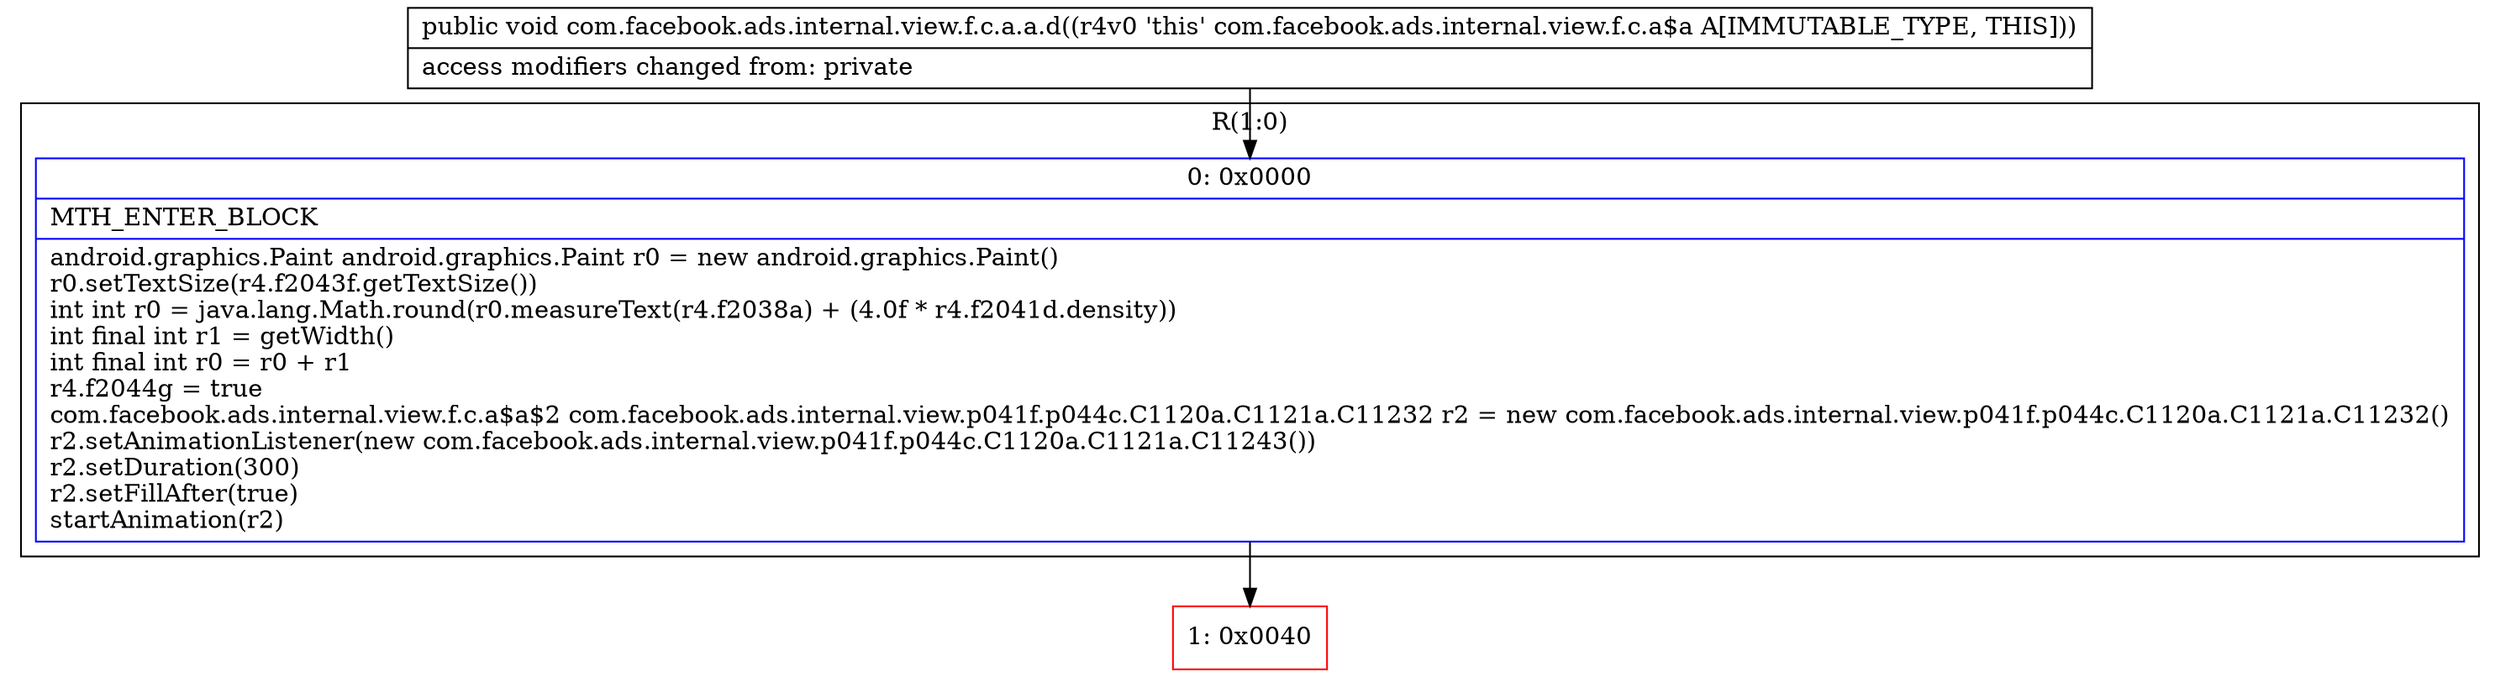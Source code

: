 digraph "CFG forcom.facebook.ads.internal.view.f.c.a.a.d()V" {
subgraph cluster_Region_1487570530 {
label = "R(1:0)";
node [shape=record,color=blue];
Node_0 [shape=record,label="{0\:\ 0x0000|MTH_ENTER_BLOCK\l|android.graphics.Paint android.graphics.Paint r0 = new android.graphics.Paint()\lr0.setTextSize(r4.f2043f.getTextSize())\lint int r0 = java.lang.Math.round(r0.measureText(r4.f2038a) + (4.0f * r4.f2041d.density))\lint final int r1 = getWidth()\lint final int r0 = r0 + r1\lr4.f2044g = true\lcom.facebook.ads.internal.view.f.c.a$a$2 com.facebook.ads.internal.view.p041f.p044c.C1120a.C1121a.C11232 r2 = new com.facebook.ads.internal.view.p041f.p044c.C1120a.C1121a.C11232()\lr2.setAnimationListener(new com.facebook.ads.internal.view.p041f.p044c.C1120a.C1121a.C11243())\lr2.setDuration(300)\lr2.setFillAfter(true)\lstartAnimation(r2)\l}"];
}
Node_1 [shape=record,color=red,label="{1\:\ 0x0040}"];
MethodNode[shape=record,label="{public void com.facebook.ads.internal.view.f.c.a.a.d((r4v0 'this' com.facebook.ads.internal.view.f.c.a$a A[IMMUTABLE_TYPE, THIS]))  | access modifiers changed from: private\l}"];
MethodNode -> Node_0;
Node_0 -> Node_1;
}

